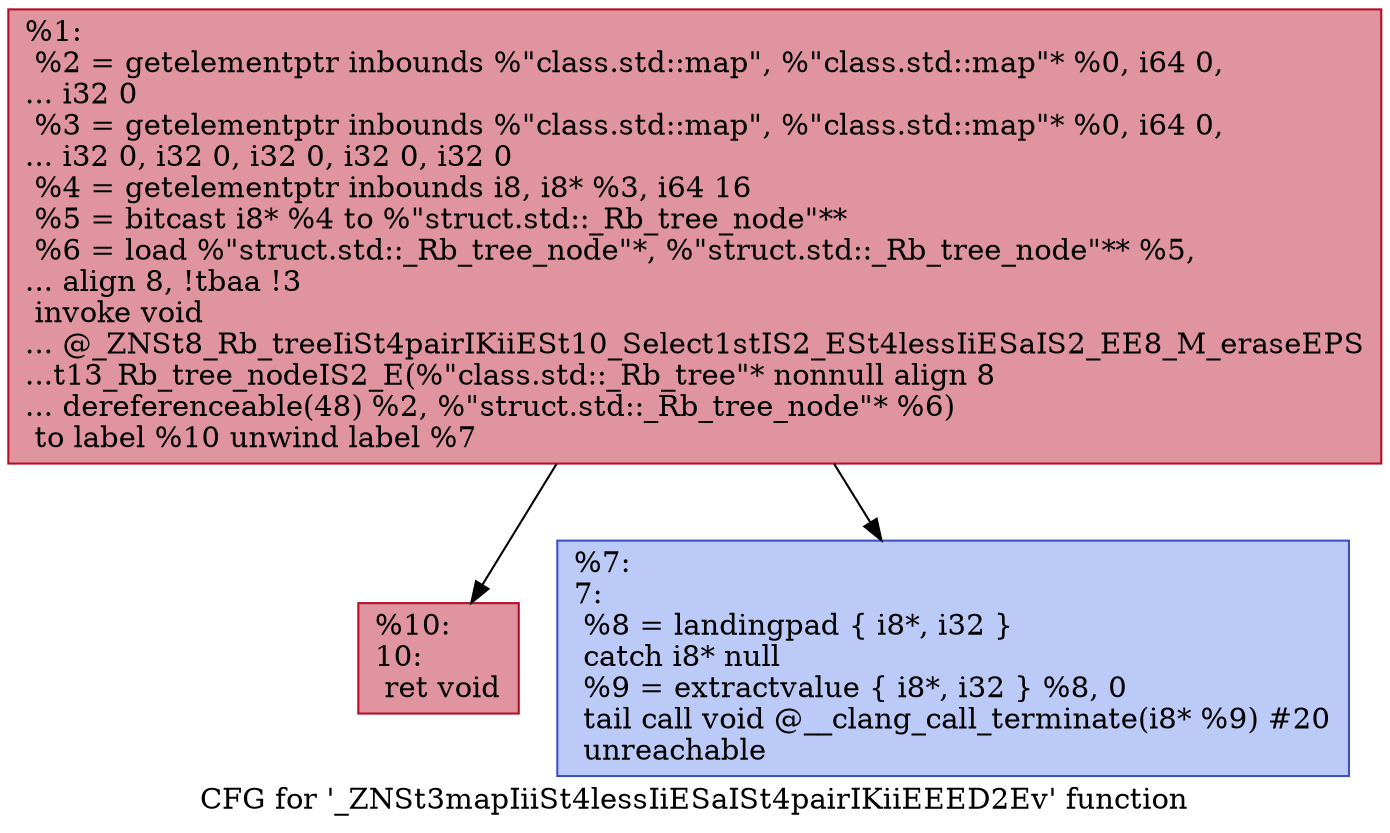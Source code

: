digraph "CFG for '_ZNSt3mapIiiSt4lessIiESaISt4pairIKiiEEED2Ev' function" {
	label="CFG for '_ZNSt3mapIiiSt4lessIiESaISt4pairIKiiEEED2Ev' function";

	Node0x55aa39b6ed90 [shape=record,color="#b70d28ff", style=filled, fillcolor="#b70d2870",label="{%1:\l  %2 = getelementptr inbounds %\"class.std::map\", %\"class.std::map\"* %0, i64 0,\l... i32 0\l  %3 = getelementptr inbounds %\"class.std::map\", %\"class.std::map\"* %0, i64 0,\l... i32 0, i32 0, i32 0, i32 0, i32 0\l  %4 = getelementptr inbounds i8, i8* %3, i64 16\l  %5 = bitcast i8* %4 to %\"struct.std::_Rb_tree_node\"**\l  %6 = load %\"struct.std::_Rb_tree_node\"*, %\"struct.std::_Rb_tree_node\"** %5,\l... align 8, !tbaa !3\l  invoke void\l... @_ZNSt8_Rb_treeIiSt4pairIKiiESt10_Select1stIS2_ESt4lessIiESaIS2_EE8_M_eraseEPS\l...t13_Rb_tree_nodeIS2_E(%\"class.std::_Rb_tree\"* nonnull align 8\l... dereferenceable(48) %2, %\"struct.std::_Rb_tree_node\"* %6)\l          to label %10 unwind label %7\l}"];
	Node0x55aa39b6ed90 -> Node0x55aa39b6f710;
	Node0x55aa39b6ed90 -> Node0x55aa39b6f7a0;
	Node0x55aa39b6f7a0 [shape=record,color="#3d50c3ff", style=filled, fillcolor="#6687ed70",label="{%7:\l7:                                                \l  %8 = landingpad \{ i8*, i32 \}\l          catch i8* null\l  %9 = extractvalue \{ i8*, i32 \} %8, 0\l  tail call void @__clang_call_terminate(i8* %9) #20\l  unreachable\l}"];
	Node0x55aa39b6f710 [shape=record,color="#b70d28ff", style=filled, fillcolor="#b70d2870",label="{%10:\l10:                                               \l  ret void\l}"];
}
